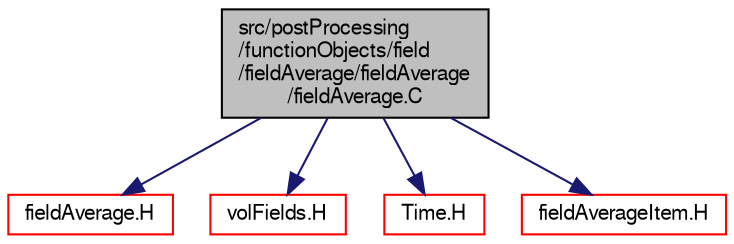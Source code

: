 digraph "src/postProcessing/functionObjects/field/fieldAverage/fieldAverage/fieldAverage.C"
{
  bgcolor="transparent";
  edge [fontname="FreeSans",fontsize="10",labelfontname="FreeSans",labelfontsize="10"];
  node [fontname="FreeSans",fontsize="10",shape=record];
  Node0 [label="src/postProcessing\l/functionObjects/field\l/fieldAverage/fieldAverage\l/fieldAverage.C",height=0.2,width=0.4,color="black", fillcolor="grey75", style="filled", fontcolor="black"];
  Node0 -> Node1 [color="midnightblue",fontsize="10",style="solid",fontname="FreeSans"];
  Node1 [label="fieldAverage.H",height=0.2,width=0.4,color="red",URL="$a13205.html"];
  Node0 -> Node61 [color="midnightblue",fontsize="10",style="solid",fontname="FreeSans"];
  Node61 [label="volFields.H",height=0.2,width=0.4,color="red",URL="$a02750.html"];
  Node0 -> Node302 [color="midnightblue",fontsize="10",style="solid",fontname="FreeSans"];
  Node302 [label="Time.H",height=0.2,width=0.4,color="red",URL="$a09311.html"];
  Node0 -> Node321 [color="midnightblue",fontsize="10",style="solid",fontname="FreeSans"];
  Node321 [label="fieldAverageItem.H",height=0.2,width=0.4,color="red",URL="$a13223.html"];
}
